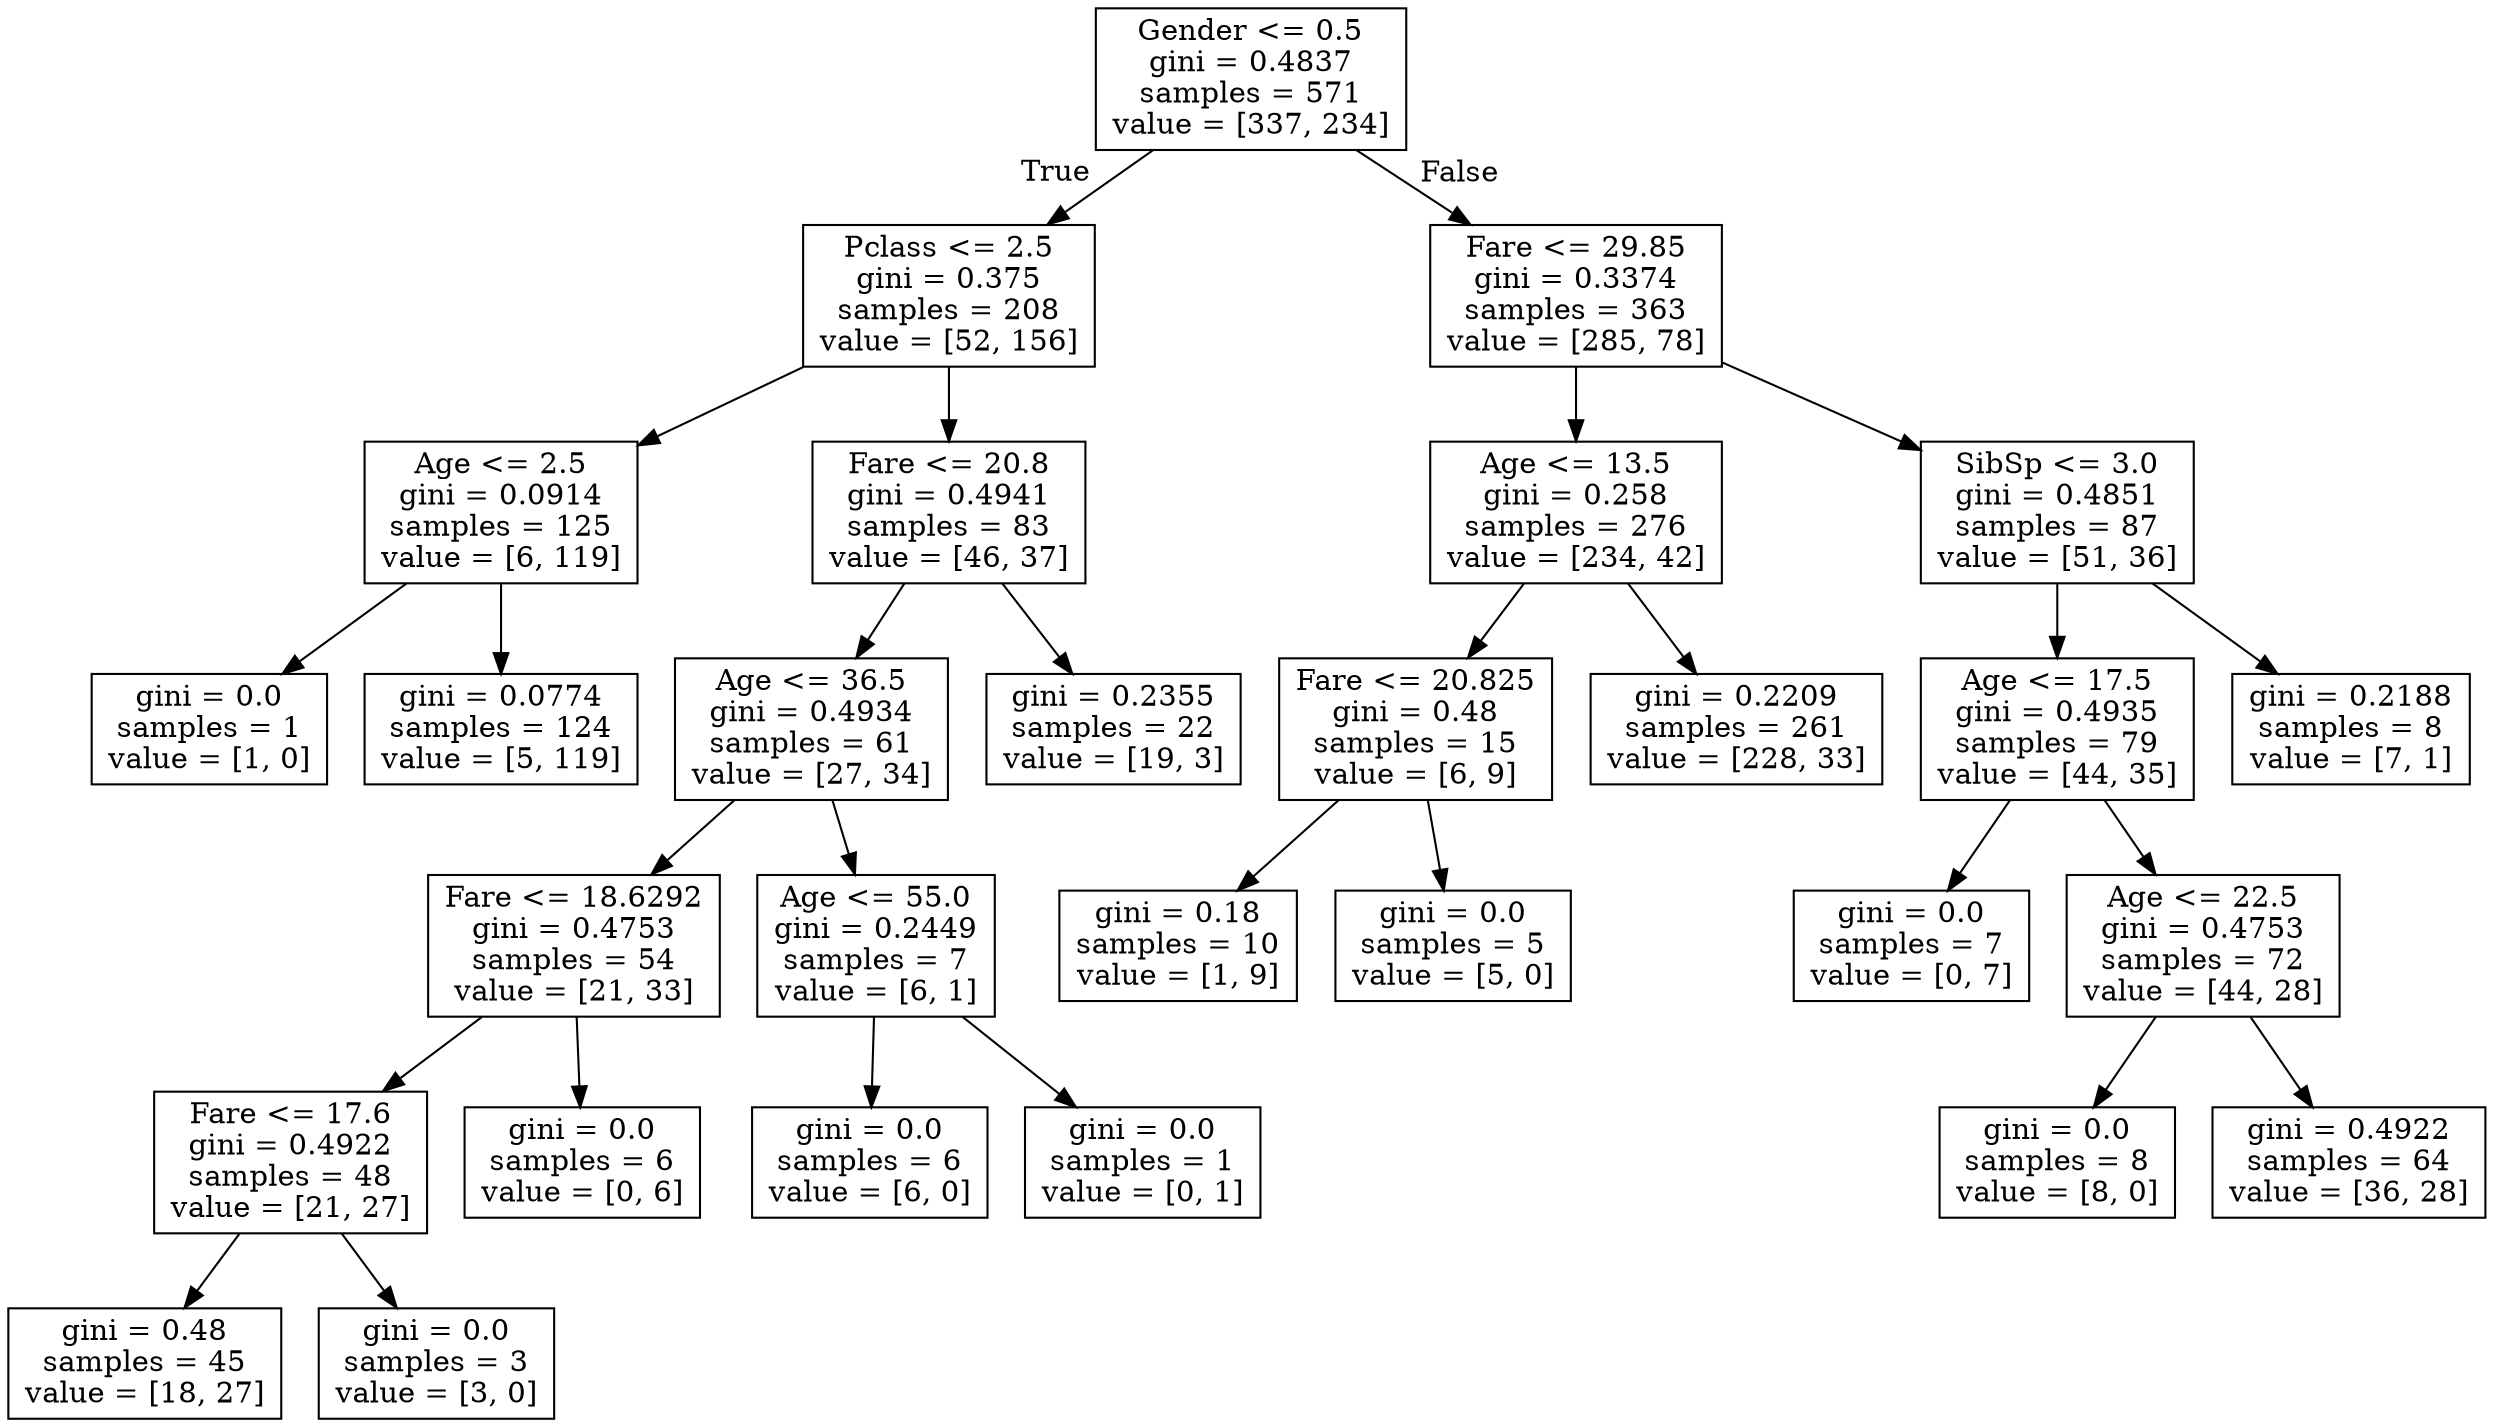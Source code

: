 digraph Tree {
node [shape=box] ;
0 [label="Gender <= 0.5\ngini = 0.4837\nsamples = 571\nvalue = [337, 234]"] ;
1 [label="Pclass <= 2.5\ngini = 0.375\nsamples = 208\nvalue = [52, 156]"] ;
0 -> 1 [labeldistance=2.5, labelangle=45, headlabel="True"] ;
3 [label="Age <= 2.5\ngini = 0.0914\nsamples = 125\nvalue = [6, 119]"] ;
1 -> 3 ;
19 [label="gini = 0.0\nsamples = 1\nvalue = [1, 0]"] ;
3 -> 19 ;
20 [label="gini = 0.0774\nsamples = 124\nvalue = [5, 119]"] ;
3 -> 20 ;
4 [label="Fare <= 20.8\ngini = 0.4941\nsamples = 83\nvalue = [46, 37]"] ;
1 -> 4 ;
9 [label="Age <= 36.5\ngini = 0.4934\nsamples = 61\nvalue = [27, 34]"] ;
4 -> 9 ;
13 [label="Fare <= 18.6292\ngini = 0.4753\nsamples = 54\nvalue = [21, 33]"] ;
9 -> 13 ;
15 [label="Fare <= 17.6\ngini = 0.4922\nsamples = 48\nvalue = [21, 27]"] ;
13 -> 15 ;
17 [label="gini = 0.48\nsamples = 45\nvalue = [18, 27]"] ;
15 -> 17 ;
18 [label="gini = 0.0\nsamples = 3\nvalue = [3, 0]"] ;
15 -> 18 ;
16 [label="gini = 0.0\nsamples = 6\nvalue = [0, 6]"] ;
13 -> 16 ;
14 [label="Age <= 55.0\ngini = 0.2449\nsamples = 7\nvalue = [6, 1]"] ;
9 -> 14 ;
21 [label="gini = 0.0\nsamples = 6\nvalue = [6, 0]"] ;
14 -> 21 ;
22 [label="gini = 0.0\nsamples = 1\nvalue = [0, 1]"] ;
14 -> 22 ;
10 [label="gini = 0.2355\nsamples = 22\nvalue = [19, 3]"] ;
4 -> 10 ;
2 [label="Fare <= 29.85\ngini = 0.3374\nsamples = 363\nvalue = [285, 78]"] ;
0 -> 2 [labeldistance=2.5, labelangle=-45, headlabel="False"] ;
5 [label="Age <= 13.5\ngini = 0.258\nsamples = 276\nvalue = [234, 42]"] ;
2 -> 5 ;
7 [label="Fare <= 20.825\ngini = 0.48\nsamples = 15\nvalue = [6, 9]"] ;
5 -> 7 ;
11 [label="gini = 0.18\nsamples = 10\nvalue = [1, 9]"] ;
7 -> 11 ;
12 [label="gini = 0.0\nsamples = 5\nvalue = [5, 0]"] ;
7 -> 12 ;
8 [label="gini = 0.2209\nsamples = 261\nvalue = [228, 33]"] ;
5 -> 8 ;
6 [label="SibSp <= 3.0\ngini = 0.4851\nsamples = 87\nvalue = [51, 36]"] ;
2 -> 6 ;
23 [label="Age <= 17.5\ngini = 0.4935\nsamples = 79\nvalue = [44, 35]"] ;
6 -> 23 ;
25 [label="gini = 0.0\nsamples = 7\nvalue = [0, 7]"] ;
23 -> 25 ;
26 [label="Age <= 22.5\ngini = 0.4753\nsamples = 72\nvalue = [44, 28]"] ;
23 -> 26 ;
27 [label="gini = 0.0\nsamples = 8\nvalue = [8, 0]"] ;
26 -> 27 ;
28 [label="gini = 0.4922\nsamples = 64\nvalue = [36, 28]"] ;
26 -> 28 ;
24 [label="gini = 0.2188\nsamples = 8\nvalue = [7, 1]"] ;
6 -> 24 ;
}